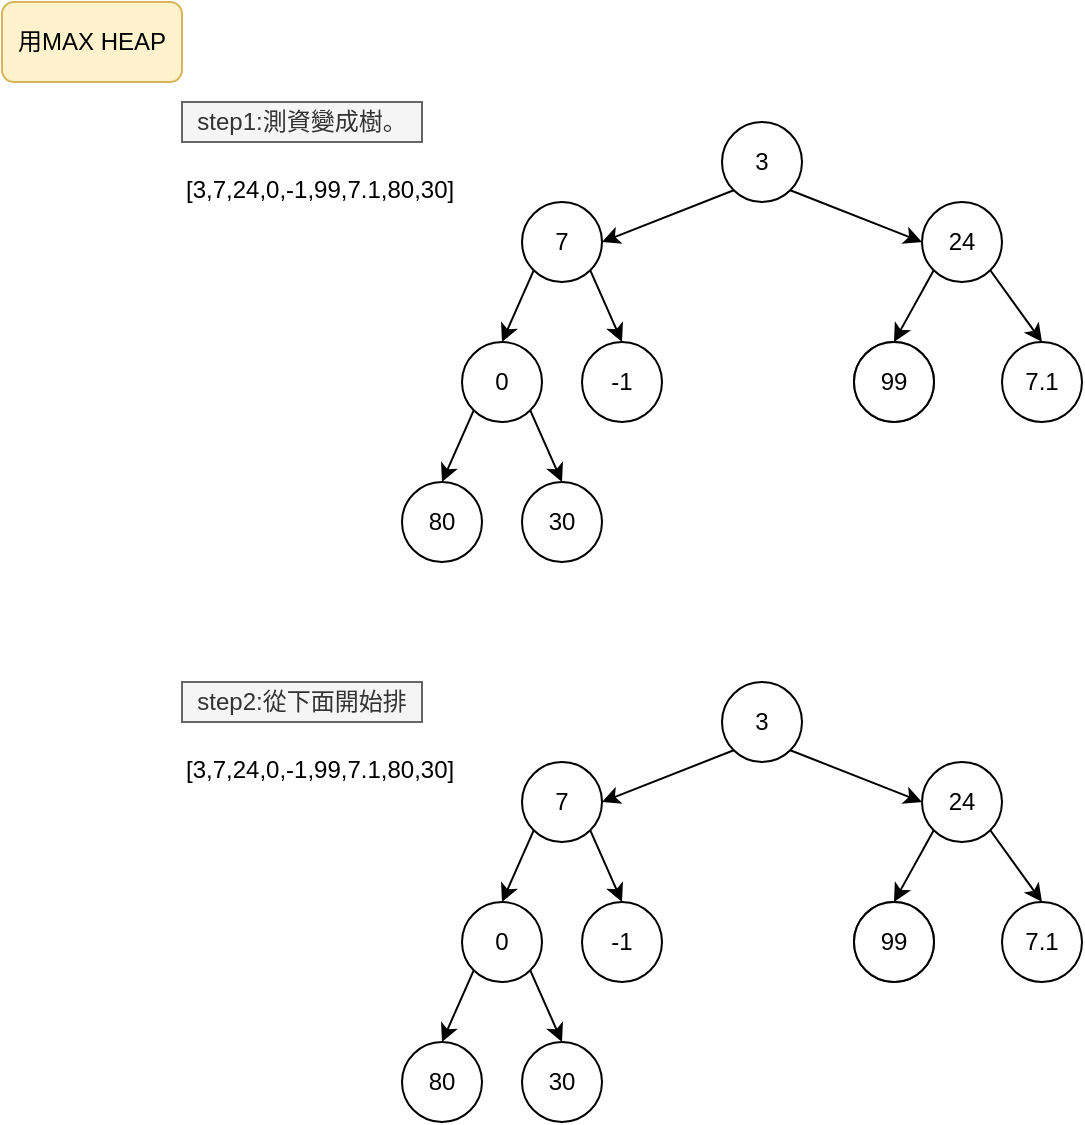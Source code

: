 <mxfile version="12.2.0" type="device" pages="1"><diagram id="BS2bs-UvfouAjodF3jnh" name="第1頁"><mxGraphModel dx="768" dy="506" grid="1" gridSize="10" guides="1" tooltips="1" connect="1" arrows="1" fold="1" page="1" pageScale="1" pageWidth="827" pageHeight="1169" math="0" shadow="0"><root><mxCell id="0"/><mxCell id="1" parent="0"/><mxCell id="76Bvi3IHFgdp2kjT5_Xh-16" style="rounded=0;orthogonalLoop=1;jettySize=auto;html=1;exitX=1;exitY=1;exitDx=0;exitDy=0;entryX=0;entryY=0.5;entryDx=0;entryDy=0;" edge="1" parent="1" source="76Bvi3IHFgdp2kjT5_Xh-1" target="76Bvi3IHFgdp2kjT5_Xh-7"><mxGeometry relative="1" as="geometry"/></mxCell><mxCell id="76Bvi3IHFgdp2kjT5_Xh-17" style="edgeStyle=none;rounded=0;orthogonalLoop=1;jettySize=auto;html=1;exitX=0;exitY=1;exitDx=0;exitDy=0;entryX=1;entryY=0.5;entryDx=0;entryDy=0;" edge="1" parent="1" source="76Bvi3IHFgdp2kjT5_Xh-1" target="76Bvi3IHFgdp2kjT5_Xh-14"><mxGeometry relative="1" as="geometry"/></mxCell><mxCell id="76Bvi3IHFgdp2kjT5_Xh-1" value="3" style="ellipse;whiteSpace=wrap;html=1;aspect=fixed;" vertex="1" parent="1"><mxGeometry x="380" y="80" width="40" height="40" as="geometry"/></mxCell><mxCell id="76Bvi3IHFgdp2kjT5_Xh-5" value="[3,7,24,0,-1,99,7.1,80,30]" style="text;html=1;" vertex="1" parent="1"><mxGeometry x="110" y="390" width="160" height="30" as="geometry"/></mxCell><mxCell id="76Bvi3IHFgdp2kjT5_Xh-22" style="edgeStyle=none;rounded=0;orthogonalLoop=1;jettySize=auto;html=1;exitX=0;exitY=1;exitDx=0;exitDy=0;entryX=0.5;entryY=0;entryDx=0;entryDy=0;" edge="1" parent="1" source="76Bvi3IHFgdp2kjT5_Xh-7" target="76Bvi3IHFgdp2kjT5_Xh-10"><mxGeometry relative="1" as="geometry"/></mxCell><mxCell id="76Bvi3IHFgdp2kjT5_Xh-23" style="edgeStyle=none;rounded=0;orthogonalLoop=1;jettySize=auto;html=1;exitX=1;exitY=1;exitDx=0;exitDy=0;entryX=0.5;entryY=0;entryDx=0;entryDy=0;" edge="1" parent="1" source="76Bvi3IHFgdp2kjT5_Xh-7" target="76Bvi3IHFgdp2kjT5_Xh-11"><mxGeometry relative="1" as="geometry"/></mxCell><mxCell id="76Bvi3IHFgdp2kjT5_Xh-7" value="24" style="ellipse;whiteSpace=wrap;html=1;aspect=fixed;" vertex="1" parent="1"><mxGeometry x="480" y="120" width="40" height="40" as="geometry"/></mxCell><mxCell id="76Bvi3IHFgdp2kjT5_Xh-9" value="" style="ellipse;whiteSpace=wrap;html=1;aspect=fixed;" vertex="1" parent="1"><mxGeometry x="446" y="190" width="40" height="40" as="geometry"/></mxCell><mxCell id="76Bvi3IHFgdp2kjT5_Xh-10" value="99" style="ellipse;whiteSpace=wrap;html=1;aspect=fixed;" vertex="1" parent="1"><mxGeometry x="446" y="190" width="40" height="40" as="geometry"/></mxCell><mxCell id="76Bvi3IHFgdp2kjT5_Xh-11" value="7.1" style="ellipse;whiteSpace=wrap;html=1;aspect=fixed;" vertex="1" parent="1"><mxGeometry x="520" y="190" width="40" height="40" as="geometry"/></mxCell><mxCell id="76Bvi3IHFgdp2kjT5_Xh-20" style="edgeStyle=none;rounded=0;orthogonalLoop=1;jettySize=auto;html=1;exitX=0;exitY=1;exitDx=0;exitDy=0;entryX=0.5;entryY=0;entryDx=0;entryDy=0;" edge="1" parent="1" source="76Bvi3IHFgdp2kjT5_Xh-14" target="76Bvi3IHFgdp2kjT5_Xh-18"><mxGeometry relative="1" as="geometry"/></mxCell><mxCell id="76Bvi3IHFgdp2kjT5_Xh-21" style="edgeStyle=none;rounded=0;orthogonalLoop=1;jettySize=auto;html=1;exitX=1;exitY=1;exitDx=0;exitDy=0;entryX=0.5;entryY=0;entryDx=0;entryDy=0;" edge="1" parent="1" source="76Bvi3IHFgdp2kjT5_Xh-14" target="76Bvi3IHFgdp2kjT5_Xh-19"><mxGeometry relative="1" as="geometry"/></mxCell><mxCell id="76Bvi3IHFgdp2kjT5_Xh-14" value="7" style="ellipse;whiteSpace=wrap;html=1;aspect=fixed;" vertex="1" parent="1"><mxGeometry x="280" y="120" width="40" height="40" as="geometry"/></mxCell><mxCell id="76Bvi3IHFgdp2kjT5_Xh-27" style="edgeStyle=none;rounded=0;orthogonalLoop=1;jettySize=auto;html=1;exitX=0;exitY=1;exitDx=0;exitDy=0;entryX=0.5;entryY=0;entryDx=0;entryDy=0;" edge="1" parent="1" source="76Bvi3IHFgdp2kjT5_Xh-18" target="76Bvi3IHFgdp2kjT5_Xh-26"><mxGeometry relative="1" as="geometry"/></mxCell><mxCell id="76Bvi3IHFgdp2kjT5_Xh-29" style="edgeStyle=none;rounded=0;orthogonalLoop=1;jettySize=auto;html=1;exitX=1;exitY=1;exitDx=0;exitDy=0;entryX=0.5;entryY=0;entryDx=0;entryDy=0;" edge="1" parent="1" source="76Bvi3IHFgdp2kjT5_Xh-18" target="76Bvi3IHFgdp2kjT5_Xh-28"><mxGeometry relative="1" as="geometry"/></mxCell><mxCell id="76Bvi3IHFgdp2kjT5_Xh-18" value="0" style="ellipse;whiteSpace=wrap;html=1;aspect=fixed;" vertex="1" parent="1"><mxGeometry x="250" y="190" width="40" height="40" as="geometry"/></mxCell><mxCell id="76Bvi3IHFgdp2kjT5_Xh-19" value="-1" style="ellipse;whiteSpace=wrap;html=1;aspect=fixed;" vertex="1" parent="1"><mxGeometry x="310" y="190" width="40" height="40" as="geometry"/></mxCell><mxCell id="76Bvi3IHFgdp2kjT5_Xh-26" value="80" style="ellipse;whiteSpace=wrap;html=1;aspect=fixed;" vertex="1" parent="1"><mxGeometry x="220" y="260" width="40" height="40" as="geometry"/></mxCell><mxCell id="76Bvi3IHFgdp2kjT5_Xh-28" value="30" style="ellipse;whiteSpace=wrap;html=1;aspect=fixed;" vertex="1" parent="1"><mxGeometry x="280" y="260" width="40" height="40" as="geometry"/></mxCell><mxCell id="76Bvi3IHFgdp2kjT5_Xh-30" value="step1:測資變成樹。" style="text;html=1;strokeColor=#666666;fillColor=#f5f5f5;align=center;verticalAlign=middle;whiteSpace=wrap;rounded=0;fontColor=#333333;" vertex="1" parent="1"><mxGeometry x="110" y="70" width="120" height="20" as="geometry"/></mxCell><mxCell id="76Bvi3IHFgdp2kjT5_Xh-31" style="rounded=0;orthogonalLoop=1;jettySize=auto;html=1;exitX=1;exitY=1;exitDx=0;exitDy=0;entryX=0;entryY=0.5;entryDx=0;entryDy=0;" edge="1" source="76Bvi3IHFgdp2kjT5_Xh-33" target="76Bvi3IHFgdp2kjT5_Xh-36" parent="1"><mxGeometry relative="1" as="geometry"/></mxCell><mxCell id="76Bvi3IHFgdp2kjT5_Xh-32" style="edgeStyle=none;rounded=0;orthogonalLoop=1;jettySize=auto;html=1;exitX=0;exitY=1;exitDx=0;exitDy=0;entryX=1;entryY=0.5;entryDx=0;entryDy=0;" edge="1" source="76Bvi3IHFgdp2kjT5_Xh-33" target="76Bvi3IHFgdp2kjT5_Xh-42" parent="1"><mxGeometry relative="1" as="geometry"/></mxCell><mxCell id="76Bvi3IHFgdp2kjT5_Xh-33" value="3" style="ellipse;whiteSpace=wrap;html=1;aspect=fixed;" vertex="1" parent="1"><mxGeometry x="380" y="360" width="40" height="40" as="geometry"/></mxCell><mxCell id="76Bvi3IHFgdp2kjT5_Xh-34" style="edgeStyle=none;rounded=0;orthogonalLoop=1;jettySize=auto;html=1;exitX=0;exitY=1;exitDx=0;exitDy=0;entryX=0.5;entryY=0;entryDx=0;entryDy=0;" edge="1" source="76Bvi3IHFgdp2kjT5_Xh-36" target="76Bvi3IHFgdp2kjT5_Xh-38" parent="1"><mxGeometry relative="1" as="geometry"/></mxCell><mxCell id="76Bvi3IHFgdp2kjT5_Xh-35" style="edgeStyle=none;rounded=0;orthogonalLoop=1;jettySize=auto;html=1;exitX=1;exitY=1;exitDx=0;exitDy=0;entryX=0.5;entryY=0;entryDx=0;entryDy=0;" edge="1" source="76Bvi3IHFgdp2kjT5_Xh-36" target="76Bvi3IHFgdp2kjT5_Xh-39" parent="1"><mxGeometry relative="1" as="geometry"/></mxCell><mxCell id="76Bvi3IHFgdp2kjT5_Xh-36" value="24" style="ellipse;whiteSpace=wrap;html=1;aspect=fixed;" vertex="1" parent="1"><mxGeometry x="480" y="400" width="40" height="40" as="geometry"/></mxCell><mxCell id="76Bvi3IHFgdp2kjT5_Xh-37" value="" style="ellipse;whiteSpace=wrap;html=1;aspect=fixed;" vertex="1" parent="1"><mxGeometry x="446" y="470" width="40" height="40" as="geometry"/></mxCell><mxCell id="76Bvi3IHFgdp2kjT5_Xh-38" value="99" style="ellipse;whiteSpace=wrap;html=1;aspect=fixed;" vertex="1" parent="1"><mxGeometry x="446" y="470" width="40" height="40" as="geometry"/></mxCell><mxCell id="76Bvi3IHFgdp2kjT5_Xh-39" value="7.1" style="ellipse;whiteSpace=wrap;html=1;aspect=fixed;" vertex="1" parent="1"><mxGeometry x="520" y="470" width="40" height="40" as="geometry"/></mxCell><mxCell id="76Bvi3IHFgdp2kjT5_Xh-40" style="edgeStyle=none;rounded=0;orthogonalLoop=1;jettySize=auto;html=1;exitX=0;exitY=1;exitDx=0;exitDy=0;entryX=0.5;entryY=0;entryDx=0;entryDy=0;" edge="1" source="76Bvi3IHFgdp2kjT5_Xh-42" target="76Bvi3IHFgdp2kjT5_Xh-45" parent="1"><mxGeometry relative="1" as="geometry"/></mxCell><mxCell id="76Bvi3IHFgdp2kjT5_Xh-41" style="edgeStyle=none;rounded=0;orthogonalLoop=1;jettySize=auto;html=1;exitX=1;exitY=1;exitDx=0;exitDy=0;entryX=0.5;entryY=0;entryDx=0;entryDy=0;" edge="1" source="76Bvi3IHFgdp2kjT5_Xh-42" target="76Bvi3IHFgdp2kjT5_Xh-46" parent="1"><mxGeometry relative="1" as="geometry"/></mxCell><mxCell id="76Bvi3IHFgdp2kjT5_Xh-42" value="7" style="ellipse;whiteSpace=wrap;html=1;aspect=fixed;" vertex="1" parent="1"><mxGeometry x="280" y="400" width="40" height="40" as="geometry"/></mxCell><mxCell id="76Bvi3IHFgdp2kjT5_Xh-43" style="edgeStyle=none;rounded=0;orthogonalLoop=1;jettySize=auto;html=1;exitX=0;exitY=1;exitDx=0;exitDy=0;entryX=0.5;entryY=0;entryDx=0;entryDy=0;" edge="1" source="76Bvi3IHFgdp2kjT5_Xh-45" target="76Bvi3IHFgdp2kjT5_Xh-47" parent="1"><mxGeometry relative="1" as="geometry"/></mxCell><mxCell id="76Bvi3IHFgdp2kjT5_Xh-44" style="edgeStyle=none;rounded=0;orthogonalLoop=1;jettySize=auto;html=1;exitX=1;exitY=1;exitDx=0;exitDy=0;entryX=0.5;entryY=0;entryDx=0;entryDy=0;" edge="1" source="76Bvi3IHFgdp2kjT5_Xh-45" target="76Bvi3IHFgdp2kjT5_Xh-48" parent="1"><mxGeometry relative="1" as="geometry"/></mxCell><mxCell id="76Bvi3IHFgdp2kjT5_Xh-45" value="0" style="ellipse;whiteSpace=wrap;html=1;aspect=fixed;" vertex="1" parent="1"><mxGeometry x="250" y="470" width="40" height="40" as="geometry"/></mxCell><mxCell id="76Bvi3IHFgdp2kjT5_Xh-46" value="-1" style="ellipse;whiteSpace=wrap;html=1;aspect=fixed;" vertex="1" parent="1"><mxGeometry x="310" y="470" width="40" height="40" as="geometry"/></mxCell><mxCell id="76Bvi3IHFgdp2kjT5_Xh-47" value="80" style="ellipse;whiteSpace=wrap;html=1;aspect=fixed;" vertex="1" parent="1"><mxGeometry x="220" y="540" width="40" height="40" as="geometry"/></mxCell><mxCell id="76Bvi3IHFgdp2kjT5_Xh-48" value="30" style="ellipse;whiteSpace=wrap;html=1;aspect=fixed;" vertex="1" parent="1"><mxGeometry x="280" y="540" width="40" height="40" as="geometry"/></mxCell><mxCell id="76Bvi3IHFgdp2kjT5_Xh-52" value="step2:從下面開始排" style="text;html=1;strokeColor=#666666;fillColor=#f5f5f5;align=center;verticalAlign=middle;whiteSpace=wrap;rounded=0;fontColor=#333333;" vertex="1" parent="1"><mxGeometry x="110" y="360" width="120" height="20" as="geometry"/></mxCell><mxCell id="76Bvi3IHFgdp2kjT5_Xh-53" value="[3,7,24,0,-1,99,7.1,80,30]" style="text;html=1;" vertex="1" parent="1"><mxGeometry x="110" y="100" width="160" height="30" as="geometry"/></mxCell><mxCell id="76Bvi3IHFgdp2kjT5_Xh-55" value="用MAX HEAP" style="rounded=1;whiteSpace=wrap;html=1;fillColor=#fff2cc;strokeColor=#d6b656;" vertex="1" parent="1"><mxGeometry x="20" y="20" width="90" height="40" as="geometry"/></mxCell></root></mxGraphModel></diagram></mxfile>